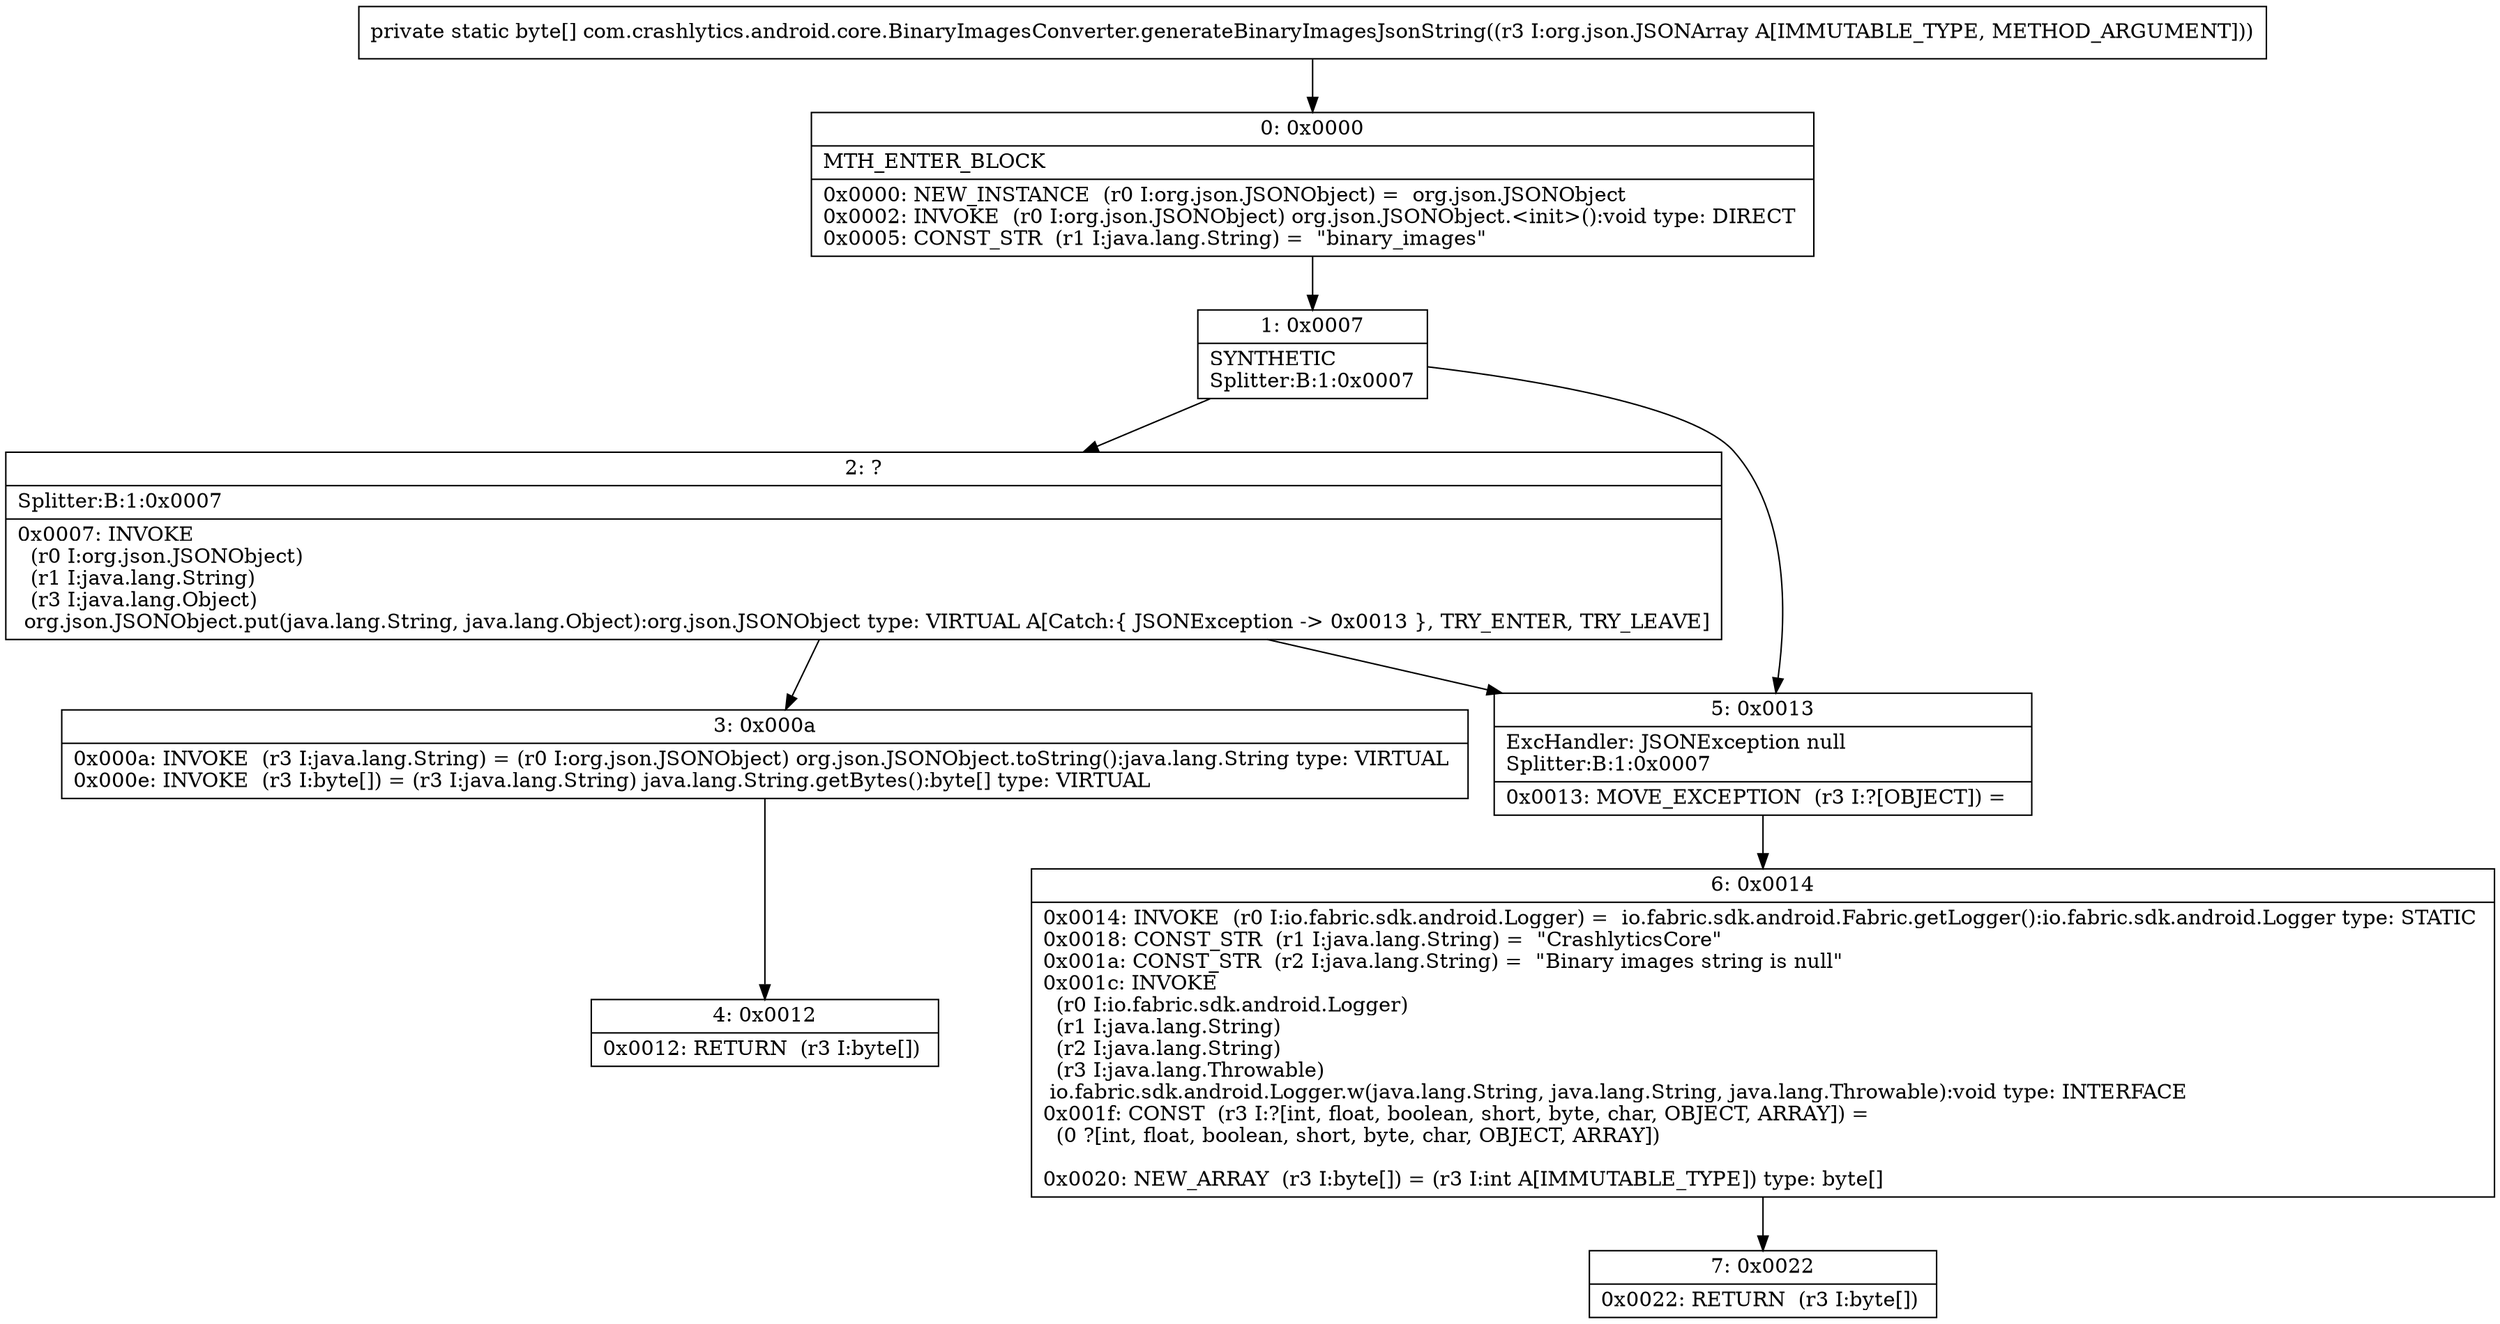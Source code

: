digraph "CFG forcom.crashlytics.android.core.BinaryImagesConverter.generateBinaryImagesJsonString(Lorg\/json\/JSONArray;)[B" {
Node_0 [shape=record,label="{0\:\ 0x0000|MTH_ENTER_BLOCK\l|0x0000: NEW_INSTANCE  (r0 I:org.json.JSONObject) =  org.json.JSONObject \l0x0002: INVOKE  (r0 I:org.json.JSONObject) org.json.JSONObject.\<init\>():void type: DIRECT \l0x0005: CONST_STR  (r1 I:java.lang.String) =  \"binary_images\" \l}"];
Node_1 [shape=record,label="{1\:\ 0x0007|SYNTHETIC\lSplitter:B:1:0x0007\l}"];
Node_2 [shape=record,label="{2\:\ ?|Splitter:B:1:0x0007\l|0x0007: INVOKE  \l  (r0 I:org.json.JSONObject)\l  (r1 I:java.lang.String)\l  (r3 I:java.lang.Object)\l org.json.JSONObject.put(java.lang.String, java.lang.Object):org.json.JSONObject type: VIRTUAL A[Catch:\{ JSONException \-\> 0x0013 \}, TRY_ENTER, TRY_LEAVE]\l}"];
Node_3 [shape=record,label="{3\:\ 0x000a|0x000a: INVOKE  (r3 I:java.lang.String) = (r0 I:org.json.JSONObject) org.json.JSONObject.toString():java.lang.String type: VIRTUAL \l0x000e: INVOKE  (r3 I:byte[]) = (r3 I:java.lang.String) java.lang.String.getBytes():byte[] type: VIRTUAL \l}"];
Node_4 [shape=record,label="{4\:\ 0x0012|0x0012: RETURN  (r3 I:byte[]) \l}"];
Node_5 [shape=record,label="{5\:\ 0x0013|ExcHandler: JSONException null\lSplitter:B:1:0x0007\l|0x0013: MOVE_EXCEPTION  (r3 I:?[OBJECT]) =  \l}"];
Node_6 [shape=record,label="{6\:\ 0x0014|0x0014: INVOKE  (r0 I:io.fabric.sdk.android.Logger) =  io.fabric.sdk.android.Fabric.getLogger():io.fabric.sdk.android.Logger type: STATIC \l0x0018: CONST_STR  (r1 I:java.lang.String) =  \"CrashlyticsCore\" \l0x001a: CONST_STR  (r2 I:java.lang.String) =  \"Binary images string is null\" \l0x001c: INVOKE  \l  (r0 I:io.fabric.sdk.android.Logger)\l  (r1 I:java.lang.String)\l  (r2 I:java.lang.String)\l  (r3 I:java.lang.Throwable)\l io.fabric.sdk.android.Logger.w(java.lang.String, java.lang.String, java.lang.Throwable):void type: INTERFACE \l0x001f: CONST  (r3 I:?[int, float, boolean, short, byte, char, OBJECT, ARRAY]) = \l  (0 ?[int, float, boolean, short, byte, char, OBJECT, ARRAY])\l \l0x0020: NEW_ARRAY  (r3 I:byte[]) = (r3 I:int A[IMMUTABLE_TYPE]) type: byte[] \l}"];
Node_7 [shape=record,label="{7\:\ 0x0022|0x0022: RETURN  (r3 I:byte[]) \l}"];
MethodNode[shape=record,label="{private static byte[] com.crashlytics.android.core.BinaryImagesConverter.generateBinaryImagesJsonString((r3 I:org.json.JSONArray A[IMMUTABLE_TYPE, METHOD_ARGUMENT])) }"];
MethodNode -> Node_0;
Node_0 -> Node_1;
Node_1 -> Node_2;
Node_1 -> Node_5;
Node_2 -> Node_3;
Node_2 -> Node_5;
Node_3 -> Node_4;
Node_5 -> Node_6;
Node_6 -> Node_7;
}

